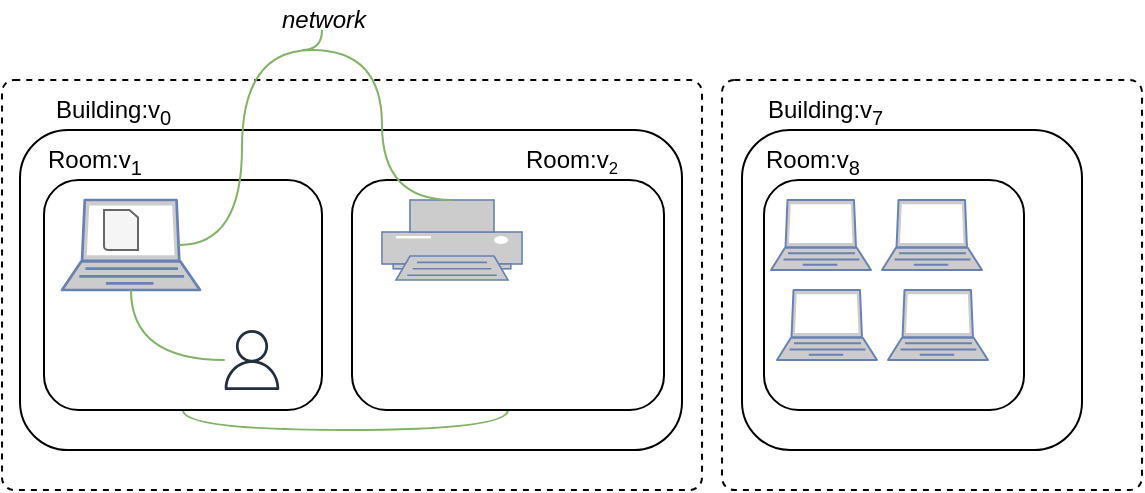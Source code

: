 <mxfile version="12.2.2" type="device" pages="1"><diagram id="uGNKMgImsXL1P4a2UDp8" name="Page-1"><mxGraphModel dx="940" dy="588" grid="1" gridSize="10" guides="1" tooltips="1" connect="1" arrows="1" fold="1" page="1" pageScale="1" pageWidth="850" pageHeight="1100" math="0" shadow="0"><root><mxCell id="0"/><mxCell id="1" parent="0"/><mxCell id="EYSEGgY97Z0zwzzOPU2i-33" value="" style="rounded=1;whiteSpace=wrap;html=1;dashed=1;arcSize=3;" vertex="1" parent="1"><mxGeometry x="370" y="55" width="210" height="205" as="geometry"/></mxCell><mxCell id="EYSEGgY97Z0zwzzOPU2i-32" value="" style="rounded=1;whiteSpace=wrap;html=1;dashed=1;arcSize=3;" vertex="1" parent="1"><mxGeometry x="10" y="55" width="350" height="205" as="geometry"/></mxCell><mxCell id="EYSEGgY97Z0zwzzOPU2i-1" value="" style="rounded=1;whiteSpace=wrap;html=1;" vertex="1" parent="1"><mxGeometry x="19" y="80" width="331" height="160" as="geometry"/></mxCell><mxCell id="EYSEGgY97Z0zwzzOPU2i-27" style="edgeStyle=orthogonalEdgeStyle;rounded=0;orthogonalLoop=1;jettySize=auto;html=1;exitX=0.5;exitY=1;exitDx=0;exitDy=0;entryX=0.5;entryY=1;entryDx=0;entryDy=0;endArrow=none;endFill=0;fillColor=#d5e8d4;strokeColor=#82b366;curved=1;" edge="1" parent="1" source="EYSEGgY97Z0zwzzOPU2i-2" target="EYSEGgY97Z0zwzzOPU2i-18"><mxGeometry relative="1" as="geometry"><Array as="points"><mxPoint x="101" y="230"/><mxPoint x="263" y="230"/></Array></mxGeometry></mxCell><mxCell id="EYSEGgY97Z0zwzzOPU2i-2" value="" style="rounded=1;whiteSpace=wrap;html=1;" vertex="1" parent="1"><mxGeometry x="31" y="105" width="139" height="115" as="geometry"/></mxCell><mxCell id="EYSEGgY97Z0zwzzOPU2i-3" value="" style="rounded=1;whiteSpace=wrap;html=1;" vertex="1" parent="1"><mxGeometry x="380" y="80" width="170" height="160" as="geometry"/></mxCell><mxCell id="EYSEGgY97Z0zwzzOPU2i-7" value="" style="fontColor=#0066CC;verticalAlign=top;verticalLabelPosition=bottom;labelPosition=center;align=center;html=1;outlineConnect=0;fillColor=#CCCCCC;strokeColor=#6881B3;gradientColor=none;gradientDirection=north;strokeWidth=2;shape=mxgraph.networks.laptop;" vertex="1" parent="1"><mxGeometry x="40" y="115" width="69" height="45" as="geometry"/></mxCell><mxCell id="EYSEGgY97Z0zwzzOPU2i-10" value="" style="shadow=0;dashed=0;html=1;strokeColor=#666666;fillColor=#f5f5f5;labelPosition=center;verticalLabelPosition=bottom;verticalAlign=top;align=center;outlineConnect=0;shape=mxgraph.veeam.2d.file;fontColor=#333333;" vertex="1" parent="1"><mxGeometry x="61" y="120" width="17" height="20" as="geometry"/></mxCell><mxCell id="EYSEGgY97Z0zwzzOPU2i-12" value="Building:v&lt;sub&gt;0&lt;/sub&gt;" style="text;html=1;resizable=0;points=[];autosize=1;align=left;verticalAlign=top;spacingTop=-4;" vertex="1" parent="1"><mxGeometry x="34.5" y="60" width="70" height="20" as="geometry"/></mxCell><mxCell id="EYSEGgY97Z0zwzzOPU2i-13" value="Room:v&lt;sub&gt;1&lt;/sub&gt;" style="text;html=1;resizable=0;points=[];autosize=1;align=left;verticalAlign=top;spacingTop=-4;" vertex="1" parent="1"><mxGeometry x="31" y="85" width="60" height="20" as="geometry"/></mxCell><mxCell id="EYSEGgY97Z0zwzzOPU2i-14" value="Building:v&lt;sub&gt;7&lt;/sub&gt;" style="text;html=1;resizable=0;points=[];autosize=1;align=left;verticalAlign=top;spacingTop=-4;" vertex="1" parent="1"><mxGeometry x="391" y="60" width="70" height="20" as="geometry"/></mxCell><mxCell id="EYSEGgY97Z0zwzzOPU2i-31" style="edgeStyle=orthogonalEdgeStyle;curved=1;rounded=0;orthogonalLoop=1;jettySize=auto;html=1;endArrow=none;endFill=0;fillColor=#d5e8d4;strokeColor=#82b366;" edge="1" parent="1" source="EYSEGgY97Z0zwzzOPU2i-15" target="EYSEGgY97Z0zwzzOPU2i-7"><mxGeometry relative="1" as="geometry"/></mxCell><mxCell id="EYSEGgY97Z0zwzzOPU2i-15" value="" style="outlineConnect=0;fontColor=#232F3E;gradientColor=none;fillColor=#232F3E;strokeColor=none;dashed=0;verticalLabelPosition=bottom;verticalAlign=top;align=center;html=1;fontSize=12;fontStyle=0;aspect=fixed;pointerEvents=1;shape=mxgraph.aws4.user;" vertex="1" parent="1"><mxGeometry x="120" y="180" width="30" height="30" as="geometry"/></mxCell><mxCell id="EYSEGgY97Z0zwzzOPU2i-18" value="" style="rounded=1;whiteSpace=wrap;html=1;" vertex="1" parent="1"><mxGeometry x="185" y="105" width="156" height="115" as="geometry"/></mxCell><mxCell id="EYSEGgY97Z0zwzzOPU2i-19" value="Room:v&lt;span style=&quot;font-size: 10px&quot;&gt;&lt;sub&gt;2&lt;/sub&gt;&lt;/span&gt;" style="text;html=1;resizable=0;points=[];autosize=1;align=left;verticalAlign=top;spacingTop=-4;" vertex="1" parent="1"><mxGeometry x="270" y="85" width="60" height="20" as="geometry"/></mxCell><mxCell id="EYSEGgY97Z0zwzzOPU2i-16" value="" style="fontColor=#0066CC;verticalAlign=top;verticalLabelPosition=bottom;labelPosition=center;align=center;html=1;outlineConnect=0;fillColor=#CCCCCC;strokeColor=#6881B3;gradientColor=none;gradientDirection=north;strokeWidth=2;shape=mxgraph.networks.printer;" vertex="1" parent="1"><mxGeometry x="200" y="115" width="70" height="40" as="geometry"/></mxCell><mxCell id="EYSEGgY97Z0zwzzOPU2i-20" value="" style="rounded=1;whiteSpace=wrap;html=1;" vertex="1" parent="1"><mxGeometry x="391" y="105" width="130" height="115" as="geometry"/></mxCell><mxCell id="EYSEGgY97Z0zwzzOPU2i-21" value="Room:v&lt;sub&gt;8&lt;/sub&gt;" style="text;html=1;resizable=0;points=[];autosize=1;align=left;verticalAlign=top;spacingTop=-4;" vertex="1" parent="1"><mxGeometry x="390" y="85" width="60" height="20" as="geometry"/></mxCell><mxCell id="EYSEGgY97Z0zwzzOPU2i-22" value="" style="fontColor=#0066CC;verticalAlign=top;verticalLabelPosition=bottom;labelPosition=center;align=center;html=1;outlineConnect=0;fillColor=#CCCCCC;strokeColor=#6881B3;gradientColor=none;gradientDirection=north;strokeWidth=2;shape=mxgraph.networks.laptop;" vertex="1" parent="1"><mxGeometry x="394.5" y="115" width="50" height="35" as="geometry"/></mxCell><mxCell id="EYSEGgY97Z0zwzzOPU2i-23" value="" style="fontColor=#0066CC;verticalAlign=top;verticalLabelPosition=bottom;labelPosition=center;align=center;html=1;outlineConnect=0;fillColor=#CCCCCC;strokeColor=#6881B3;gradientColor=none;gradientDirection=north;strokeWidth=2;shape=mxgraph.networks.laptop;" vertex="1" parent="1"><mxGeometry x="450" y="115" width="50" height="35" as="geometry"/></mxCell><mxCell id="EYSEGgY97Z0zwzzOPU2i-25" value="" style="fontColor=#0066CC;verticalAlign=top;verticalLabelPosition=bottom;labelPosition=center;align=center;html=1;outlineConnect=0;fillColor=#CCCCCC;strokeColor=#6881B3;gradientColor=none;gradientDirection=north;strokeWidth=2;shape=mxgraph.networks.laptop;" vertex="1" parent="1"><mxGeometry x="397.5" y="160" width="50" height="35" as="geometry"/></mxCell><mxCell id="EYSEGgY97Z0zwzzOPU2i-26" value="" style="fontColor=#0066CC;verticalAlign=top;verticalLabelPosition=bottom;labelPosition=center;align=center;html=1;outlineConnect=0;fillColor=#CCCCCC;strokeColor=#6881B3;gradientColor=none;gradientDirection=north;strokeWidth=2;shape=mxgraph.networks.laptop;" vertex="1" parent="1"><mxGeometry x="453" y="160" width="50" height="35" as="geometry"/></mxCell><mxCell id="EYSEGgY97Z0zwzzOPU2i-28" style="edgeStyle=orthogonalEdgeStyle;curved=1;rounded=0;orthogonalLoop=1;jettySize=auto;html=1;exitX=0.85;exitY=0.5;exitDx=0;exitDy=0;exitPerimeter=0;entryX=0.5;entryY=0;entryDx=0;entryDy=0;entryPerimeter=0;endArrow=none;endFill=0;fillColor=#d5e8d4;strokeColor=#82b366;" edge="1" parent="1" source="EYSEGgY97Z0zwzzOPU2i-7" target="EYSEGgY97Z0zwzzOPU2i-16"><mxGeometry relative="1" as="geometry"><Array as="points"><mxPoint x="130" y="138"/><mxPoint x="130" y="40"/><mxPoint x="200" y="40"/><mxPoint x="200" y="115"/></Array></mxGeometry></mxCell><mxCell id="EYSEGgY97Z0zwzzOPU2i-29" value="" style="endArrow=none;html=1;edgeStyle=orthogonalEdgeStyle;curved=1;fillColor=#d5e8d4;strokeColor=#82b366;" edge="1" parent="1"><mxGeometry width="50" height="50" relative="1" as="geometry"><mxPoint x="160" y="40" as="sourcePoint"/><mxPoint x="170" y="30" as="targetPoint"/></mxGeometry></mxCell><mxCell id="EYSEGgY97Z0zwzzOPU2i-30" value="&lt;i&gt;network&lt;/i&gt;" style="text;html=1;resizable=0;points=[];autosize=1;align=left;verticalAlign=top;spacingTop=-4;" vertex="1" parent="1"><mxGeometry x="148" y="15" width="60" height="20" as="geometry"/></mxCell></root></mxGraphModel></diagram></mxfile>